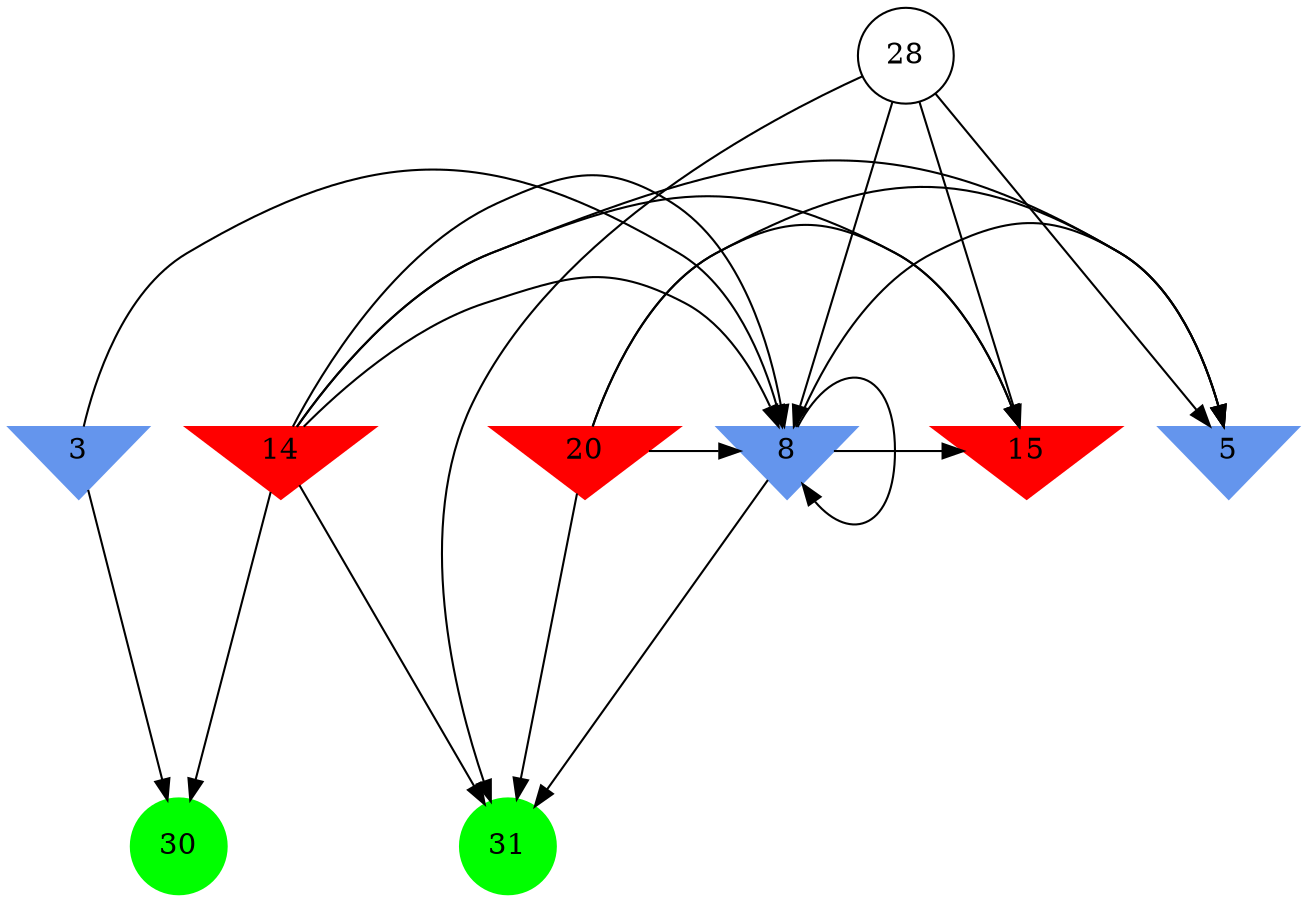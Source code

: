 digraph brain {
	ranksep=2.0;
	3 [shape=invtriangle,style=filled,color=cornflowerblue];
	5 [shape=invtriangle,style=filled,color=cornflowerblue];
	8 [shape=invtriangle,style=filled,color=cornflowerblue];
	14 [shape=invtriangle,style=filled,color=red];
	15 [shape=invtriangle,style=filled,color=red];
	20 [shape=invtriangle,style=filled,color=red];
	28 [shape=circle,color=black];
	30 [shape=circle,style=filled,color=green];
	31 [shape=circle,style=filled,color=green];
	14	->	8;
	14	->	30;
	3	->	8;
	3	->	30;
	20	->	31;
	20	->	8;
	20	->	15;
	20	->	5;
	28	->	31;
	28	->	8;
	28	->	15;
	28	->	5;
	8	->	31;
	8	->	8;
	8	->	15;
	8	->	5;
	14	->	31;
	14	->	8;
	14	->	15;
	14	->	5;
	{ rank=same; 3; 5; 8; 14; 15; 20; }
	{ rank=same; 28; }
	{ rank=same; 30; 31; }
}
